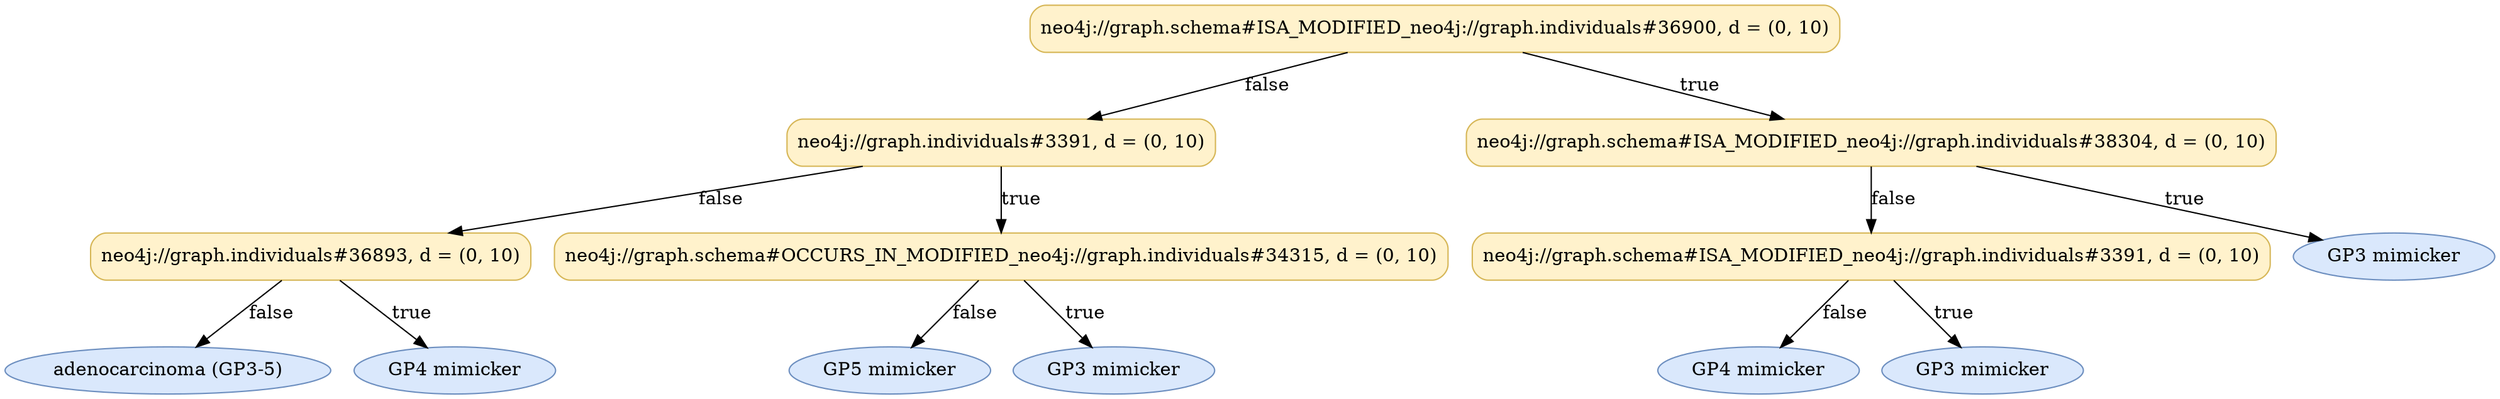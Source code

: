digraph DT{
label=""
fontname="Times-Roman"
node[fontname="Times-Roman"];
Node1 [label="neo4j://graph.schema#ISA_MODIFIED_neo4j://graph.individuals#36900, d = (0, 10)", fillcolor="#FFF2CC", color="#D6B656", style="rounded,filled", shape="box"];
Node2 [label="neo4j://graph.individuals#3391, d = (0, 10)", fillcolor="#FFF2CC", color="#D6B656", style="rounded,filled", shape="box"];
Node3 [label="neo4j://graph.individuals#36893, d = (0, 10)", fillcolor="#FFF2CC", color="#D6B656", style="rounded,filled", shape="box"];
Node4 [label="adenocarcinoma (GP3-5)", fillcolor="#DAE8FC", color="#6C8EBF", style="rounded,filled", shape="ellipse"];
Node3 -> Node4 [label="false"];
Node5 [label="GP4 mimicker", fillcolor="#DAE8FC", color="#6C8EBF", style="rounded,filled", shape="ellipse"];
Node3 -> Node5 [label="true"];
Node2 -> Node3 [label="false"];
Node6 [label="neo4j://graph.schema#OCCURS_IN_MODIFIED_neo4j://graph.individuals#34315, d = (0, 10)", fillcolor="#FFF2CC", color="#D6B656", style="rounded,filled", shape="box"];
Node7 [label="GP5 mimicker", fillcolor="#DAE8FC", color="#6C8EBF", style="rounded,filled", shape="ellipse"];
Node6 -> Node7 [label="false"];
Node8 [label="GP3 mimicker", fillcolor="#DAE8FC", color="#6C8EBF", style="rounded,filled", shape="ellipse"];
Node6 -> Node8 [label="true"];
Node2 -> Node6 [label="true"];
Node1 -> Node2 [label="false"];
Node9 [label="neo4j://graph.schema#ISA_MODIFIED_neo4j://graph.individuals#38304, d = (0, 10)", fillcolor="#FFF2CC", color="#D6B656", style="rounded,filled", shape="box"];
Node10 [label="neo4j://graph.schema#ISA_MODIFIED_neo4j://graph.individuals#3391, d = (0, 10)", fillcolor="#FFF2CC", color="#D6B656", style="rounded,filled", shape="box"];
Node11 [label="GP4 mimicker", fillcolor="#DAE8FC", color="#6C8EBF", style="rounded,filled", shape="ellipse"];
Node10 -> Node11 [label="false"];
Node12 [label="GP3 mimicker", fillcolor="#DAE8FC", color="#6C8EBF", style="rounded,filled", shape="ellipse"];
Node10 -> Node12 [label="true"];
Node9 -> Node10 [label="false"];
Node13 [label="GP3 mimicker", fillcolor="#DAE8FC", color="#6C8EBF", style="rounded,filled", shape="ellipse"];
Node9 -> Node13 [label="true"];
Node1 -> Node9 [label="true"];
}